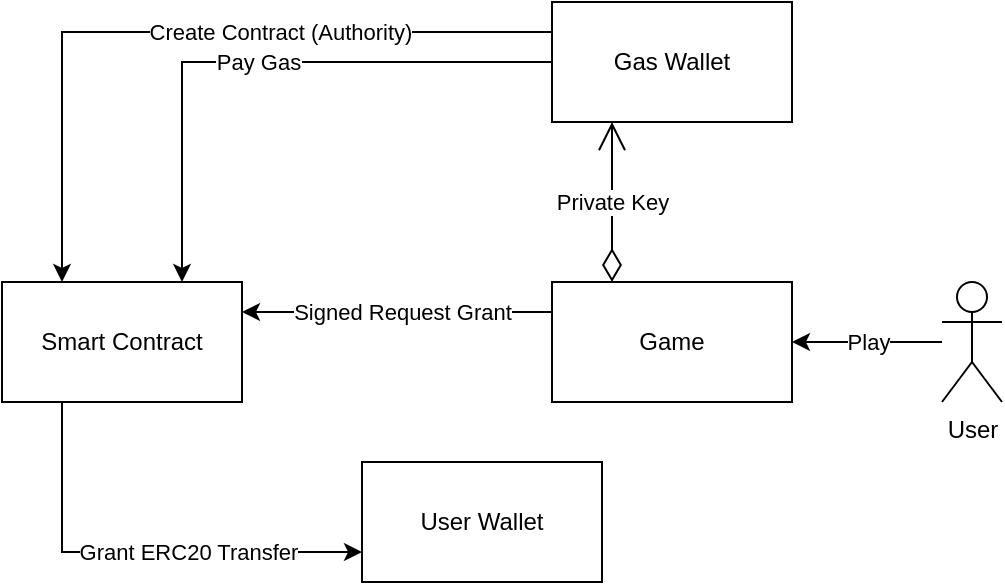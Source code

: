 <mxfile version="14.5.1" type="github">
  <diagram id="7eAGZfeV-LihmVY53dOc" name="Overview">
    <mxGraphModel dx="814" dy="477" grid="1" gridSize="10" guides="1" tooltips="1" connect="1" arrows="1" fold="1" page="1" pageScale="1" pageWidth="850" pageHeight="1100" math="0" shadow="0">
      <root>
        <mxCell id="0" />
        <mxCell id="1" parent="0" />
        <mxCell id="rTCVgAPROJNHZOBVz9fI-6" value="Pay Gas" style="edgeStyle=orthogonalEdgeStyle;rounded=0;orthogonalLoop=1;jettySize=auto;html=1;entryX=0.75;entryY=0;entryDx=0;entryDy=0;" edge="1" parent="1" source="rTCVgAPROJNHZOBVz9fI-1" target="rTCVgAPROJNHZOBVz9fI-2">
          <mxGeometry relative="1" as="geometry" />
        </mxCell>
        <mxCell id="rTCVgAPROJNHZOBVz9fI-10" value="Create Contract (Authority)" style="edgeStyle=orthogonalEdgeStyle;rounded=0;orthogonalLoop=1;jettySize=auto;html=1;exitX=0;exitY=0.25;exitDx=0;exitDy=0;entryX=0.25;entryY=0;entryDx=0;entryDy=0;" edge="1" parent="1" source="rTCVgAPROJNHZOBVz9fI-1" target="rTCVgAPROJNHZOBVz9fI-2">
          <mxGeometry x="-0.265" relative="1" as="geometry">
            <mxPoint as="offset" />
          </mxGeometry>
        </mxCell>
        <mxCell id="rTCVgAPROJNHZOBVz9fI-1" value="Gas Wallet" style="rounded=0;whiteSpace=wrap;html=1;" vertex="1" parent="1">
          <mxGeometry x="295" y="20" width="120" height="60" as="geometry" />
        </mxCell>
        <mxCell id="rTCVgAPROJNHZOBVz9fI-5" value="Grant ERC20 Transfer" style="edgeStyle=orthogonalEdgeStyle;rounded=0;orthogonalLoop=1;jettySize=auto;html=1;entryX=0;entryY=0.75;entryDx=0;entryDy=0;exitX=0.25;exitY=1;exitDx=0;exitDy=0;" edge="1" parent="1" source="rTCVgAPROJNHZOBVz9fI-2" target="rTCVgAPROJNHZOBVz9fI-4">
          <mxGeometry x="0.22" relative="1" as="geometry">
            <mxPoint as="offset" />
          </mxGeometry>
        </mxCell>
        <mxCell id="rTCVgAPROJNHZOBVz9fI-2" value="Smart Contract" style="rounded=0;whiteSpace=wrap;html=1;" vertex="1" parent="1">
          <mxGeometry x="20" y="160" width="120" height="60" as="geometry" />
        </mxCell>
        <mxCell id="rTCVgAPROJNHZOBVz9fI-11" value="Signed Request Grant" style="edgeStyle=orthogonalEdgeStyle;rounded=0;orthogonalLoop=1;jettySize=auto;html=1;exitX=0;exitY=0.25;exitDx=0;exitDy=0;entryX=1;entryY=0.25;entryDx=0;entryDy=0;" edge="1" parent="1" source="rTCVgAPROJNHZOBVz9fI-3" target="rTCVgAPROJNHZOBVz9fI-2">
          <mxGeometry x="-0.032" relative="1" as="geometry">
            <mxPoint as="offset" />
          </mxGeometry>
        </mxCell>
        <mxCell id="rTCVgAPROJNHZOBVz9fI-3" value="Game" style="rounded=0;whiteSpace=wrap;html=1;" vertex="1" parent="1">
          <mxGeometry x="295" y="160" width="120" height="60" as="geometry" />
        </mxCell>
        <mxCell id="rTCVgAPROJNHZOBVz9fI-4" value="User Wallet" style="rounded=0;whiteSpace=wrap;html=1;" vertex="1" parent="1">
          <mxGeometry x="200" y="250" width="120" height="60" as="geometry" />
        </mxCell>
        <mxCell id="rTCVgAPROJNHZOBVz9fI-7" value="Private Key" style="endArrow=open;html=1;endSize=12;startArrow=diamondThin;startSize=14;startFill=0;edgeStyle=orthogonalEdgeStyle;exitX=0.25;exitY=0;exitDx=0;exitDy=0;entryX=0.25;entryY=1;entryDx=0;entryDy=0;" edge="1" parent="1" source="rTCVgAPROJNHZOBVz9fI-3" target="rTCVgAPROJNHZOBVz9fI-1">
          <mxGeometry relative="1" as="geometry">
            <mxPoint x="310" y="170" as="sourcePoint" />
            <mxPoint x="470" y="170" as="targetPoint" />
          </mxGeometry>
        </mxCell>
        <mxCell id="rTCVgAPROJNHZOBVz9fI-17" value="Play" style="edgeStyle=orthogonalEdgeStyle;rounded=0;orthogonalLoop=1;jettySize=auto;html=1;" edge="1" parent="1" source="rTCVgAPROJNHZOBVz9fI-16" target="rTCVgAPROJNHZOBVz9fI-3">
          <mxGeometry relative="1" as="geometry" />
        </mxCell>
        <mxCell id="rTCVgAPROJNHZOBVz9fI-16" value="User" style="shape=umlActor;verticalLabelPosition=bottom;verticalAlign=top;html=1;" vertex="1" parent="1">
          <mxGeometry x="490" y="160" width="30" height="60" as="geometry" />
        </mxCell>
      </root>
    </mxGraphModel>
  </diagram>
</mxfile>
